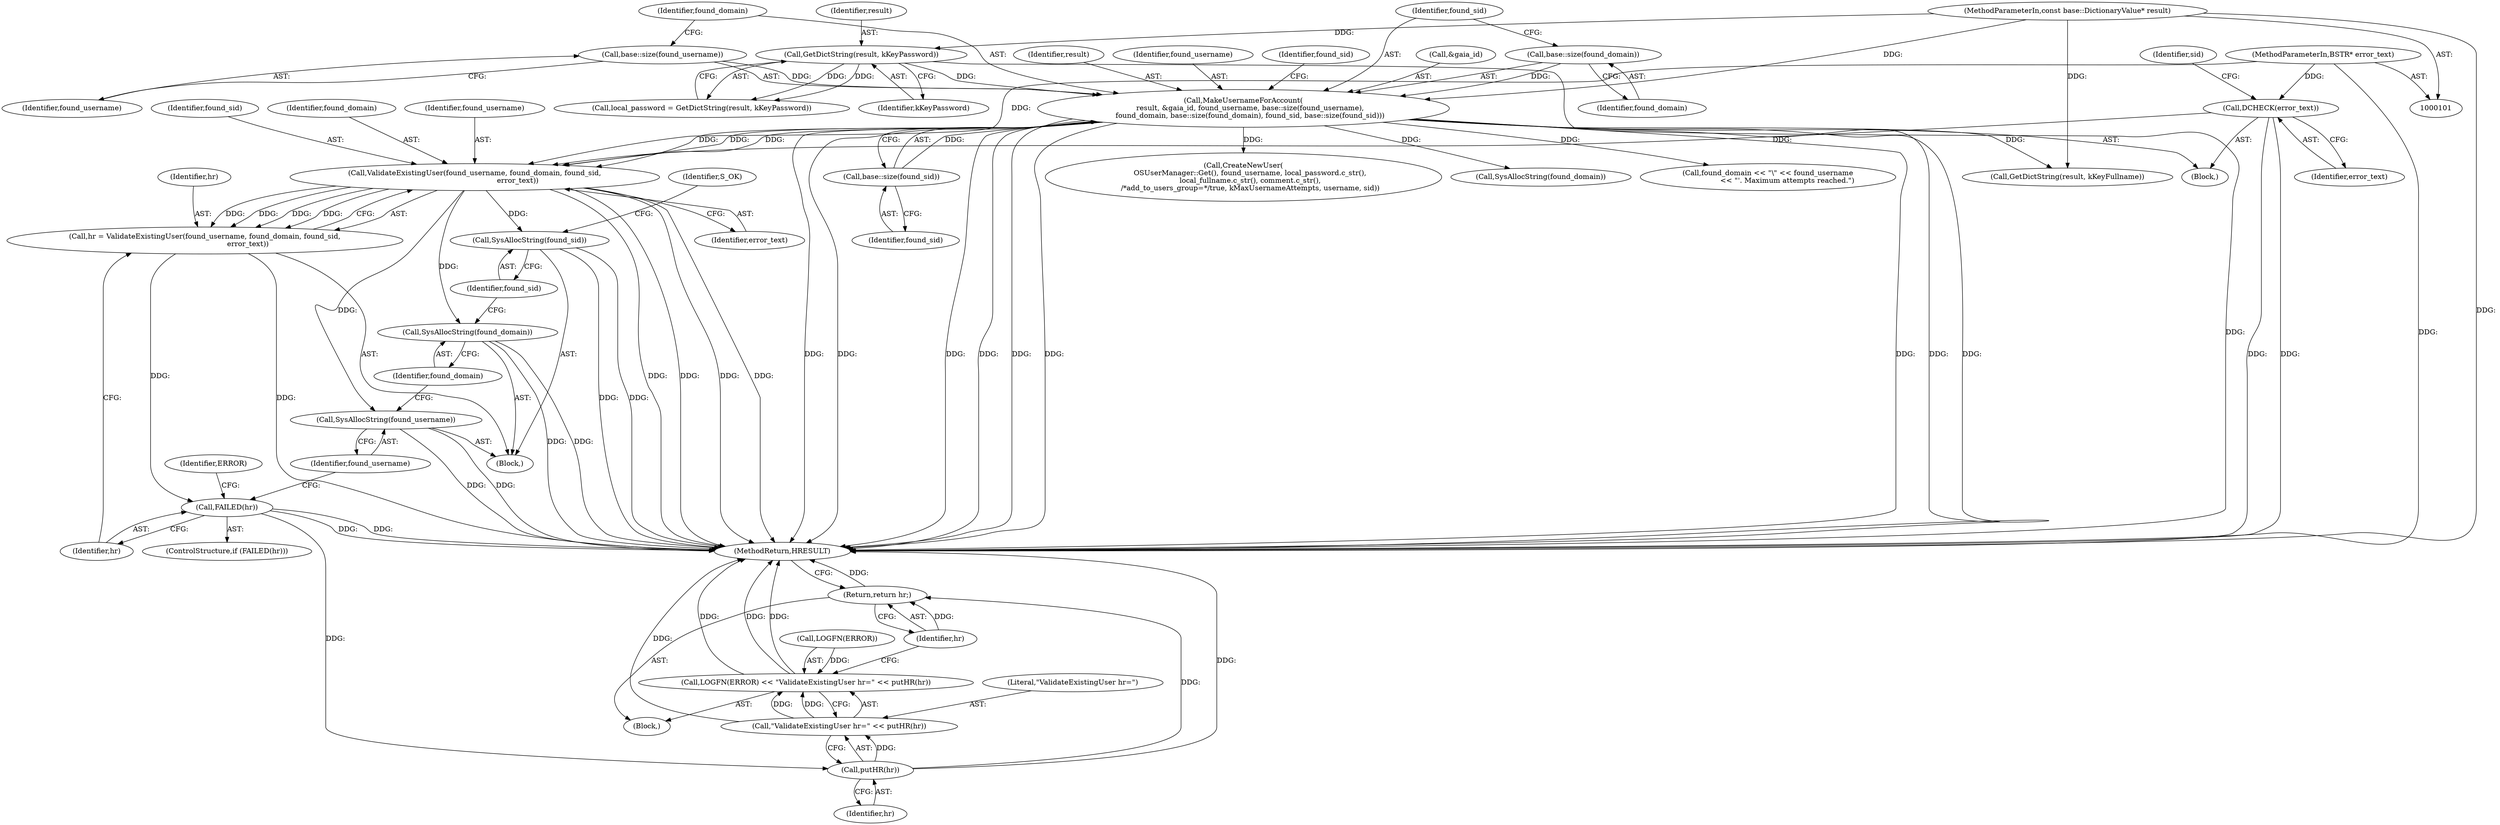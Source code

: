 digraph "0_Chrome_2440e872debd68ae7c2a8bf9ddb34df2cce378cd_0@pointer" {
"1000155" [label="(Call,ValidateExistingUser(found_username, found_domain, found_sid,\n                                      error_text))"];
"1000134" [label="(Call,MakeUsernameForAccount(\n      result, &gaia_id, found_username, base::size(found_username),\n      found_domain, base::size(found_domain), found_sid, base::size(found_sid)))"];
"1000127" [label="(Call,GetDictString(result, kKeyPassword))"];
"1000102" [label="(MethodParameterIn,const base::DictionaryValue* result)"];
"1000139" [label="(Call,base::size(found_username))"];
"1000142" [label="(Call,base::size(found_domain))"];
"1000145" [label="(Call,base::size(found_sid))"];
"1000116" [label="(Call,DCHECK(error_text))"];
"1000106" [label="(MethodParameterIn,BSTR* error_text)"];
"1000153" [label="(Call,hr = ValidateExistingUser(found_username, found_domain, found_sid,\n                                      error_text))"];
"1000161" [label="(Call,FAILED(hr))"];
"1000169" [label="(Call,putHR(hr))"];
"1000167" [label="(Call,\"ValidateExistingUser hr=\" << putHR(hr))"];
"1000164" [label="(Call,LOGFN(ERROR) << \"ValidateExistingUser hr=\" << putHR(hr))"];
"1000171" [label="(Return,return hr;)"];
"1000173" [label="(Call,SysAllocString(found_username))"];
"1000175" [label="(Call,SysAllocString(found_domain))"];
"1000177" [label="(Call,SysAllocString(found_sid))"];
"1000154" [label="(Identifier,hr)"];
"1000128" [label="(Identifier,result)"];
"1000135" [label="(Identifier,result)"];
"1000142" [label="(Call,base::size(found_domain))"];
"1000220" [label="(Call,GetDictString(result, kKeyFullname))"];
"1000168" [label="(Literal,\"ValidateExistingUser hr=\")"];
"1000138" [label="(Identifier,found_username)"];
"1000227" [label="(Call,CreateNewUser(\n      OSUserManager::Get(), found_username, local_password.c_str(),\n      local_fullname.c_str(), comment.c_str(),\n      /*add_to_users_group=*/true, kMaxUsernameAttempts, username, sid))"];
"1000175" [label="(Call,SysAllocString(found_domain))"];
"1000176" [label="(Identifier,found_domain)"];
"1000117" [label="(Identifier,error_text)"];
"1000149" [label="(Identifier,found_sid)"];
"1000119" [label="(Identifier,sid)"];
"1000163" [label="(Block,)"];
"1000155" [label="(Call,ValidateExistingUser(found_username, found_domain, found_sid,\n                                      error_text))"];
"1000169" [label="(Call,putHR(hr))"];
"1000139" [label="(Call,base::size(found_username))"];
"1000102" [label="(MethodParameterIn,const base::DictionaryValue* result)"];
"1000174" [label="(Identifier,found_username)"];
"1000170" [label="(Identifier,hr)"];
"1000166" [label="(Identifier,ERROR)"];
"1000171" [label="(Return,return hr;)"];
"1000159" [label="(Identifier,error_text)"];
"1000140" [label="(Identifier,found_username)"];
"1000162" [label="(Identifier,hr)"];
"1000145" [label="(Call,base::size(found_sid))"];
"1000178" [label="(Identifier,found_sid)"];
"1000262" [label="(Call,SysAllocString(found_domain))"];
"1000180" [label="(Identifier,S_OK)"];
"1000161" [label="(Call,FAILED(hr))"];
"1000151" [label="(Block,)"];
"1000125" [label="(Call,local_password = GetDictString(result, kKeyPassword))"];
"1000177" [label="(Call,SysAllocString(found_sid))"];
"1000153" [label="(Call,hr = ValidateExistingUser(found_username, found_domain, found_sid,\n                                      error_text))"];
"1000144" [label="(Identifier,found_sid)"];
"1000143" [label="(Identifier,found_domain)"];
"1000107" [label="(Block,)"];
"1000116" [label="(Call,DCHECK(error_text))"];
"1000248" [label="(Call,found_domain << \"\\\" << found_username\n                 << \"'. Maximum attempts reached.\")"];
"1000160" [label="(ControlStructure,if (FAILED(hr)))"];
"1000164" [label="(Call,LOGFN(ERROR) << \"ValidateExistingUser hr=\" << putHR(hr))"];
"1000173" [label="(Call,SysAllocString(found_username))"];
"1000127" [label="(Call,GetDictString(result, kKeyPassword))"];
"1000165" [label="(Call,LOGFN(ERROR))"];
"1000146" [label="(Identifier,found_sid)"];
"1000141" [label="(Identifier,found_domain)"];
"1000156" [label="(Identifier,found_username)"];
"1000106" [label="(MethodParameterIn,BSTR* error_text)"];
"1000266" [label="(MethodReturn,HRESULT)"];
"1000158" [label="(Identifier,found_sid)"];
"1000136" [label="(Call,&gaia_id)"];
"1000129" [label="(Identifier,kKeyPassword)"];
"1000167" [label="(Call,\"ValidateExistingUser hr=\" << putHR(hr))"];
"1000157" [label="(Identifier,found_domain)"];
"1000134" [label="(Call,MakeUsernameForAccount(\n      result, &gaia_id, found_username, base::size(found_username),\n      found_domain, base::size(found_domain), found_sid, base::size(found_sid)))"];
"1000172" [label="(Identifier,hr)"];
"1000155" -> "1000153"  [label="AST: "];
"1000155" -> "1000159"  [label="CFG: "];
"1000156" -> "1000155"  [label="AST: "];
"1000157" -> "1000155"  [label="AST: "];
"1000158" -> "1000155"  [label="AST: "];
"1000159" -> "1000155"  [label="AST: "];
"1000153" -> "1000155"  [label="CFG: "];
"1000155" -> "1000266"  [label="DDG: "];
"1000155" -> "1000266"  [label="DDG: "];
"1000155" -> "1000266"  [label="DDG: "];
"1000155" -> "1000266"  [label="DDG: "];
"1000155" -> "1000153"  [label="DDG: "];
"1000155" -> "1000153"  [label="DDG: "];
"1000155" -> "1000153"  [label="DDG: "];
"1000155" -> "1000153"  [label="DDG: "];
"1000134" -> "1000155"  [label="DDG: "];
"1000134" -> "1000155"  [label="DDG: "];
"1000134" -> "1000155"  [label="DDG: "];
"1000116" -> "1000155"  [label="DDG: "];
"1000106" -> "1000155"  [label="DDG: "];
"1000155" -> "1000173"  [label="DDG: "];
"1000155" -> "1000175"  [label="DDG: "];
"1000155" -> "1000177"  [label="DDG: "];
"1000134" -> "1000107"  [label="AST: "];
"1000134" -> "1000145"  [label="CFG: "];
"1000135" -> "1000134"  [label="AST: "];
"1000136" -> "1000134"  [label="AST: "];
"1000138" -> "1000134"  [label="AST: "];
"1000139" -> "1000134"  [label="AST: "];
"1000141" -> "1000134"  [label="AST: "];
"1000142" -> "1000134"  [label="AST: "];
"1000144" -> "1000134"  [label="AST: "];
"1000145" -> "1000134"  [label="AST: "];
"1000149" -> "1000134"  [label="CFG: "];
"1000134" -> "1000266"  [label="DDG: "];
"1000134" -> "1000266"  [label="DDG: "];
"1000134" -> "1000266"  [label="DDG: "];
"1000134" -> "1000266"  [label="DDG: "];
"1000134" -> "1000266"  [label="DDG: "];
"1000134" -> "1000266"  [label="DDG: "];
"1000134" -> "1000266"  [label="DDG: "];
"1000134" -> "1000266"  [label="DDG: "];
"1000134" -> "1000266"  [label="DDG: "];
"1000127" -> "1000134"  [label="DDG: "];
"1000102" -> "1000134"  [label="DDG: "];
"1000139" -> "1000134"  [label="DDG: "];
"1000142" -> "1000134"  [label="DDG: "];
"1000145" -> "1000134"  [label="DDG: "];
"1000134" -> "1000220"  [label="DDG: "];
"1000134" -> "1000227"  [label="DDG: "];
"1000134" -> "1000248"  [label="DDG: "];
"1000134" -> "1000262"  [label="DDG: "];
"1000127" -> "1000125"  [label="AST: "];
"1000127" -> "1000129"  [label="CFG: "];
"1000128" -> "1000127"  [label="AST: "];
"1000129" -> "1000127"  [label="AST: "];
"1000125" -> "1000127"  [label="CFG: "];
"1000127" -> "1000266"  [label="DDG: "];
"1000127" -> "1000125"  [label="DDG: "];
"1000127" -> "1000125"  [label="DDG: "];
"1000102" -> "1000127"  [label="DDG: "];
"1000102" -> "1000101"  [label="AST: "];
"1000102" -> "1000266"  [label="DDG: "];
"1000102" -> "1000220"  [label="DDG: "];
"1000139" -> "1000140"  [label="CFG: "];
"1000140" -> "1000139"  [label="AST: "];
"1000141" -> "1000139"  [label="CFG: "];
"1000142" -> "1000143"  [label="CFG: "];
"1000143" -> "1000142"  [label="AST: "];
"1000144" -> "1000142"  [label="CFG: "];
"1000145" -> "1000146"  [label="CFG: "];
"1000146" -> "1000145"  [label="AST: "];
"1000116" -> "1000107"  [label="AST: "];
"1000116" -> "1000117"  [label="CFG: "];
"1000117" -> "1000116"  [label="AST: "];
"1000119" -> "1000116"  [label="CFG: "];
"1000116" -> "1000266"  [label="DDG: "];
"1000116" -> "1000266"  [label="DDG: "];
"1000106" -> "1000116"  [label="DDG: "];
"1000106" -> "1000101"  [label="AST: "];
"1000106" -> "1000266"  [label="DDG: "];
"1000153" -> "1000151"  [label="AST: "];
"1000154" -> "1000153"  [label="AST: "];
"1000162" -> "1000153"  [label="CFG: "];
"1000153" -> "1000266"  [label="DDG: "];
"1000153" -> "1000161"  [label="DDG: "];
"1000161" -> "1000160"  [label="AST: "];
"1000161" -> "1000162"  [label="CFG: "];
"1000162" -> "1000161"  [label="AST: "];
"1000166" -> "1000161"  [label="CFG: "];
"1000174" -> "1000161"  [label="CFG: "];
"1000161" -> "1000266"  [label="DDG: "];
"1000161" -> "1000266"  [label="DDG: "];
"1000161" -> "1000169"  [label="DDG: "];
"1000169" -> "1000167"  [label="AST: "];
"1000169" -> "1000170"  [label="CFG: "];
"1000170" -> "1000169"  [label="AST: "];
"1000167" -> "1000169"  [label="CFG: "];
"1000169" -> "1000266"  [label="DDG: "];
"1000169" -> "1000167"  [label="DDG: "];
"1000169" -> "1000171"  [label="DDG: "];
"1000167" -> "1000164"  [label="AST: "];
"1000168" -> "1000167"  [label="AST: "];
"1000164" -> "1000167"  [label="CFG: "];
"1000167" -> "1000266"  [label="DDG: "];
"1000167" -> "1000164"  [label="DDG: "];
"1000167" -> "1000164"  [label="DDG: "];
"1000164" -> "1000163"  [label="AST: "];
"1000165" -> "1000164"  [label="AST: "];
"1000172" -> "1000164"  [label="CFG: "];
"1000164" -> "1000266"  [label="DDG: "];
"1000164" -> "1000266"  [label="DDG: "];
"1000164" -> "1000266"  [label="DDG: "];
"1000165" -> "1000164"  [label="DDG: "];
"1000171" -> "1000163"  [label="AST: "];
"1000171" -> "1000172"  [label="CFG: "];
"1000172" -> "1000171"  [label="AST: "];
"1000266" -> "1000171"  [label="CFG: "];
"1000171" -> "1000266"  [label="DDG: "];
"1000172" -> "1000171"  [label="DDG: "];
"1000173" -> "1000151"  [label="AST: "];
"1000173" -> "1000174"  [label="CFG: "];
"1000174" -> "1000173"  [label="AST: "];
"1000176" -> "1000173"  [label="CFG: "];
"1000173" -> "1000266"  [label="DDG: "];
"1000173" -> "1000266"  [label="DDG: "];
"1000175" -> "1000151"  [label="AST: "];
"1000175" -> "1000176"  [label="CFG: "];
"1000176" -> "1000175"  [label="AST: "];
"1000178" -> "1000175"  [label="CFG: "];
"1000175" -> "1000266"  [label="DDG: "];
"1000175" -> "1000266"  [label="DDG: "];
"1000177" -> "1000151"  [label="AST: "];
"1000177" -> "1000178"  [label="CFG: "];
"1000178" -> "1000177"  [label="AST: "];
"1000180" -> "1000177"  [label="CFG: "];
"1000177" -> "1000266"  [label="DDG: "];
"1000177" -> "1000266"  [label="DDG: "];
}
